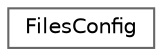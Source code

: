 digraph "Graphical Class Hierarchy"
{
 // LATEX_PDF_SIZE
  bgcolor="transparent";
  edge [fontname=Helvetica,fontsize=10,labelfontname=Helvetica,labelfontsize=10];
  node [fontname=Helvetica,fontsize=10,shape=box,height=0.2,width=0.4];
  rankdir="LR";
  Node0 [label="FilesConfig",height=0.2,width=0.4,color="grey40", fillcolor="white", style="filled",URL="$d0/d59/struct_files_config.html",tooltip=" "];
}
